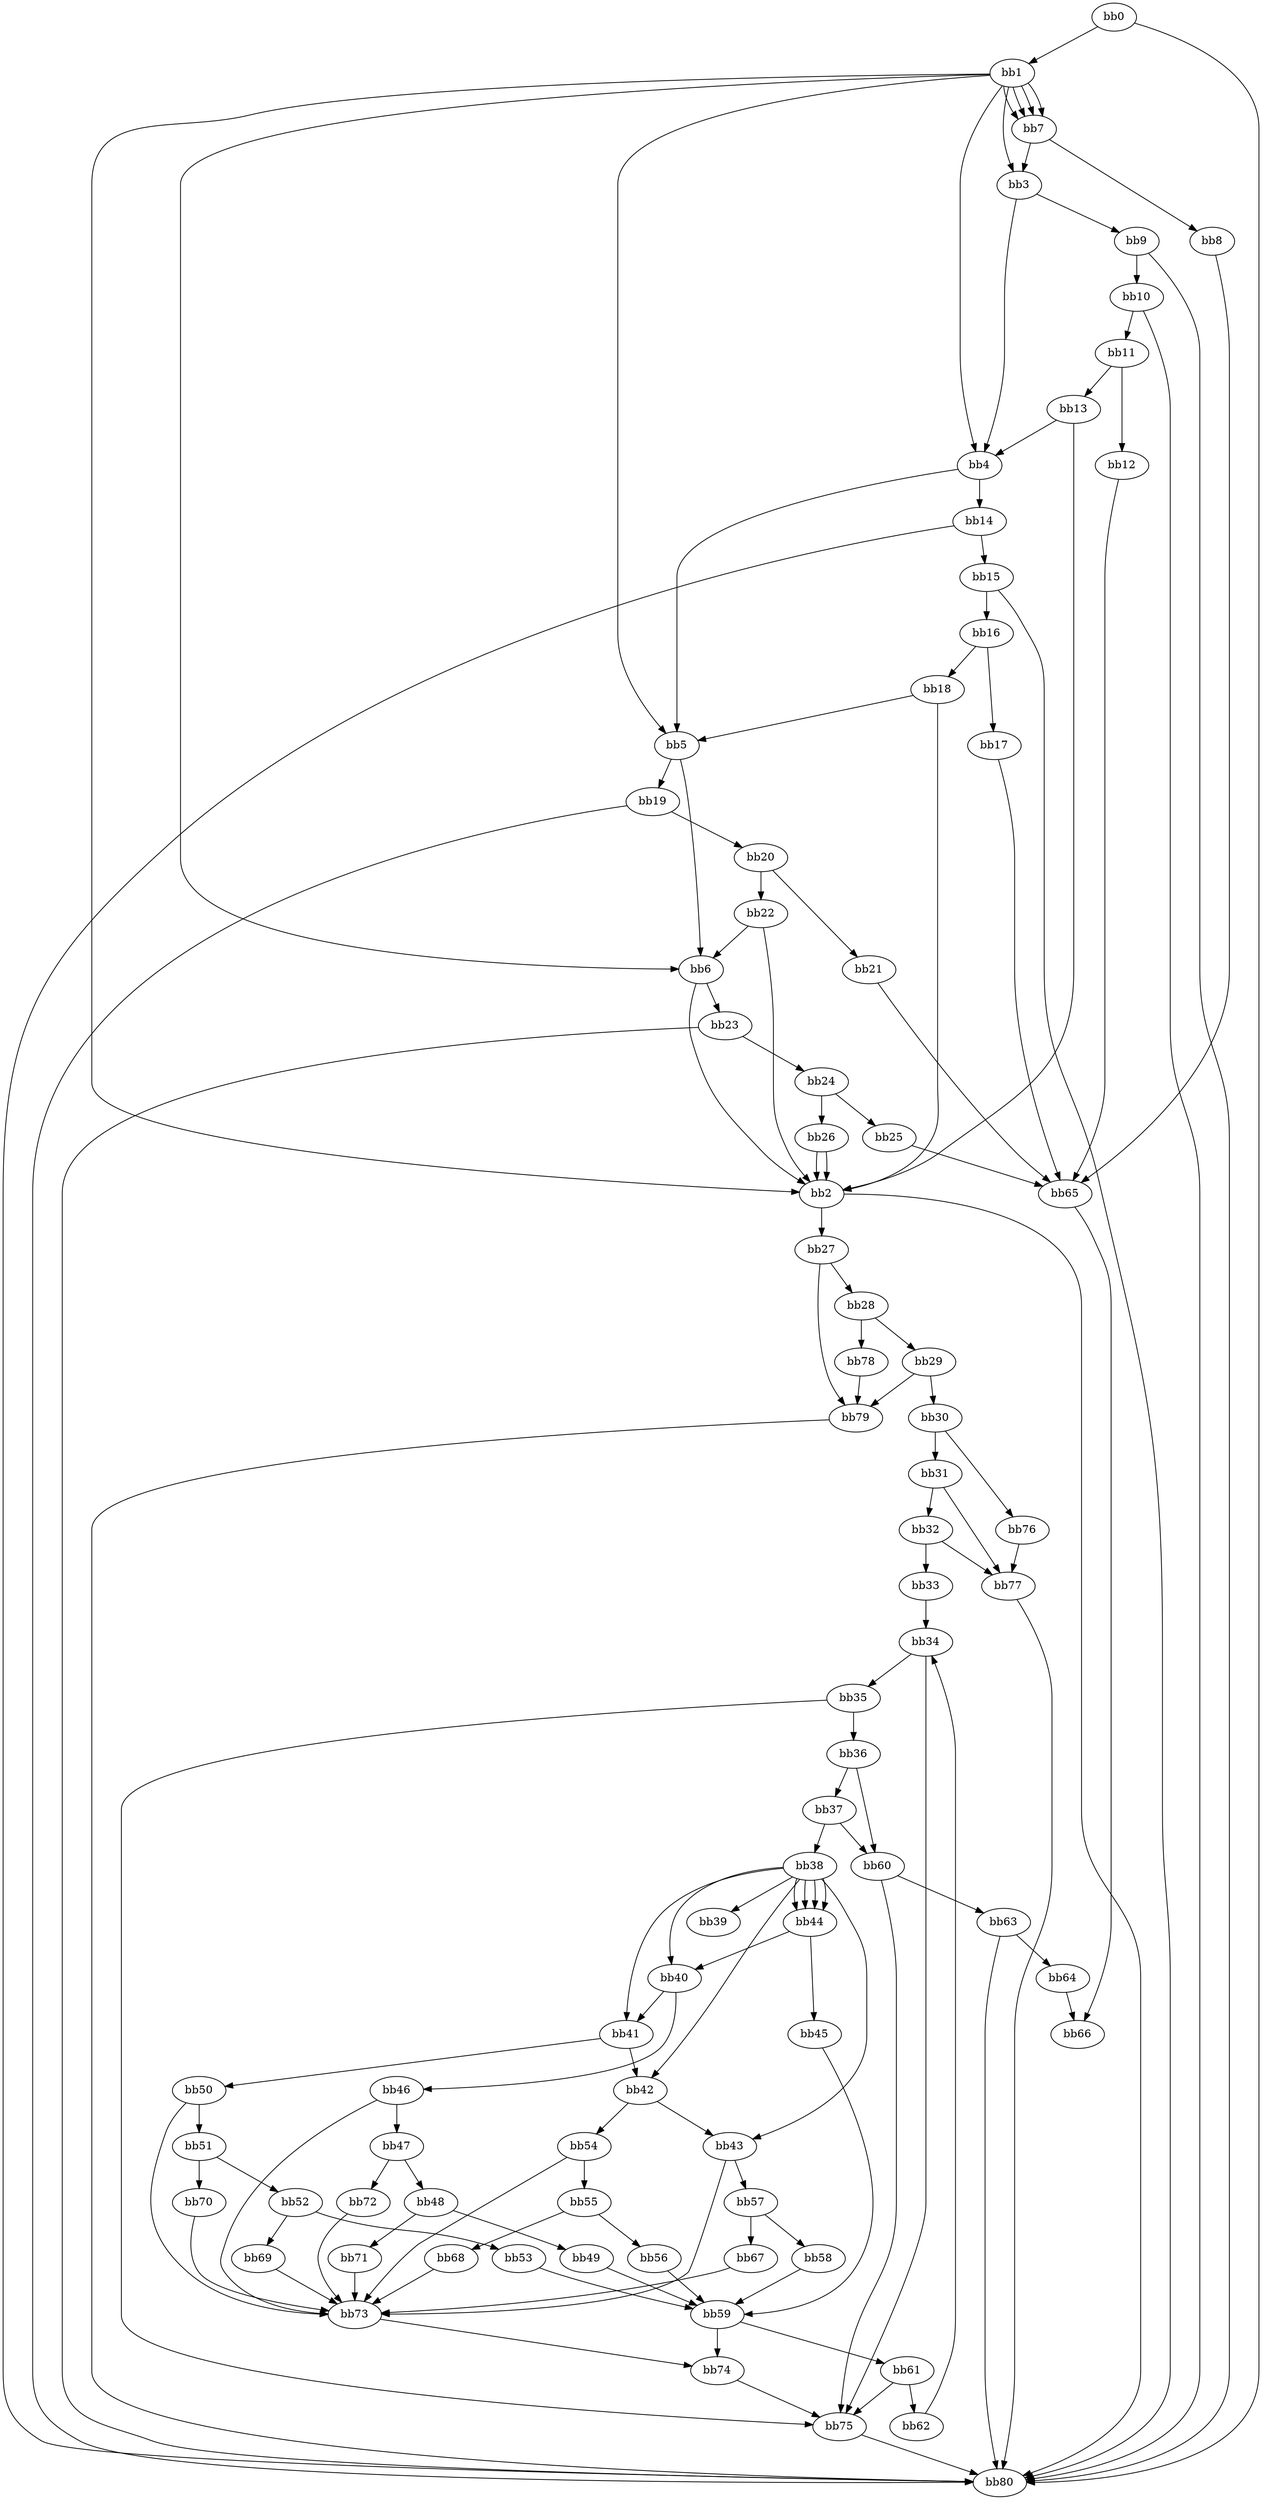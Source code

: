 digraph {
    0 [ label = "bb0\l" ]
    1 [ label = "bb1\l" ]
    2 [ label = "bb2\l" ]
    3 [ label = "bb3\l" ]
    4 [ label = "bb4\l" ]
    5 [ label = "bb5\l" ]
    6 [ label = "bb6\l" ]
    7 [ label = "bb7\l" ]
    8 [ label = "bb8\l" ]
    9 [ label = "bb9\l" ]
    10 [ label = "bb10\l" ]
    11 [ label = "bb11\l" ]
    12 [ label = "bb12\l" ]
    13 [ label = "bb13\l" ]
    14 [ label = "bb14\l" ]
    15 [ label = "bb15\l" ]
    16 [ label = "bb16\l" ]
    17 [ label = "bb17\l" ]
    18 [ label = "bb18\l" ]
    19 [ label = "bb19\l" ]
    20 [ label = "bb20\l" ]
    21 [ label = "bb21\l" ]
    22 [ label = "bb22\l" ]
    23 [ label = "bb23\l" ]
    24 [ label = "bb24\l" ]
    25 [ label = "bb25\l" ]
    26 [ label = "bb26\l" ]
    27 [ label = "bb27\l" ]
    28 [ label = "bb28\l" ]
    29 [ label = "bb29\l" ]
    30 [ label = "bb30\l" ]
    31 [ label = "bb31\l" ]
    32 [ label = "bb32\l" ]
    33 [ label = "bb33\l" ]
    34 [ label = "bb34\l" ]
    35 [ label = "bb35\l" ]
    36 [ label = "bb36\l" ]
    37 [ label = "bb37\l" ]
    38 [ label = "bb38\l" ]
    39 [ label = "bb39\l" ]
    40 [ label = "bb40\l" ]
    41 [ label = "bb41\l" ]
    42 [ label = "bb42\l" ]
    43 [ label = "bb43\l" ]
    44 [ label = "bb44\l" ]
    45 [ label = "bb45\l" ]
    46 [ label = "bb46\l" ]
    47 [ label = "bb47\l" ]
    48 [ label = "bb48\l" ]
    49 [ label = "bb49\l" ]
    50 [ label = "bb50\l" ]
    51 [ label = "bb51\l" ]
    52 [ label = "bb52\l" ]
    53 [ label = "bb53\l" ]
    54 [ label = "bb54\l" ]
    55 [ label = "bb55\l" ]
    56 [ label = "bb56\l" ]
    57 [ label = "bb57\l" ]
    58 [ label = "bb58\l" ]
    59 [ label = "bb59\l" ]
    60 [ label = "bb60\l" ]
    61 [ label = "bb61\l" ]
    62 [ label = "bb62\l" ]
    63 [ label = "bb63\l" ]
    64 [ label = "bb64\l" ]
    65 [ label = "bb65\l" ]
    66 [ label = "bb66\l" ]
    67 [ label = "bb67\l" ]
    68 [ label = "bb68\l" ]
    69 [ label = "bb69\l" ]
    70 [ label = "bb70\l" ]
    71 [ label = "bb71\l" ]
    72 [ label = "bb72\l" ]
    73 [ label = "bb73\l" ]
    74 [ label = "bb74\l" ]
    75 [ label = "bb75\l" ]
    76 [ label = "bb76\l" ]
    77 [ label = "bb77\l" ]
    78 [ label = "bb78\l" ]
    79 [ label = "bb79\l" ]
    80 [ label = "bb80\l" ]
    0 -> 1 [ ]
    0 -> 80 [ ]
    1 -> 2 [ ]
    1 -> 3 [ ]
    1 -> 4 [ ]
    1 -> 5 [ ]
    1 -> 6 [ ]
    1 -> 7 [ ]
    1 -> 7 [ ]
    1 -> 7 [ ]
    1 -> 7 [ ]
    2 -> 27 [ ]
    2 -> 80 [ ]
    3 -> 4 [ ]
    3 -> 9 [ ]
    4 -> 5 [ ]
    4 -> 14 [ ]
    5 -> 6 [ ]
    5 -> 19 [ ]
    6 -> 2 [ ]
    6 -> 23 [ ]
    7 -> 3 [ ]
    7 -> 8 [ ]
    8 -> 65 [ ]
    9 -> 10 [ ]
    9 -> 80 [ ]
    10 -> 11 [ ]
    10 -> 80 [ ]
    11 -> 12 [ ]
    11 -> 13 [ ]
    12 -> 65 [ ]
    13 -> 2 [ ]
    13 -> 4 [ ]
    14 -> 15 [ ]
    14 -> 80 [ ]
    15 -> 16 [ ]
    15 -> 80 [ ]
    16 -> 17 [ ]
    16 -> 18 [ ]
    17 -> 65 [ ]
    18 -> 2 [ ]
    18 -> 5 [ ]
    19 -> 20 [ ]
    19 -> 80 [ ]
    20 -> 21 [ ]
    20 -> 22 [ ]
    21 -> 65 [ ]
    22 -> 2 [ ]
    22 -> 6 [ ]
    23 -> 24 [ ]
    23 -> 80 [ ]
    24 -> 25 [ ]
    24 -> 26 [ ]
    25 -> 65 [ ]
    26 -> 2 [ ]
    26 -> 2 [ ]
    27 -> 28 [ ]
    27 -> 79 [ ]
    28 -> 29 [ ]
    28 -> 78 [ ]
    29 -> 30 [ ]
    29 -> 79 [ ]
    30 -> 31 [ ]
    30 -> 76 [ ]
    31 -> 32 [ ]
    31 -> 77 [ ]
    32 -> 33 [ ]
    32 -> 77 [ ]
    33 -> 34 [ ]
    34 -> 35 [ ]
    34 -> 75 [ ]
    35 -> 36 [ ]
    35 -> 75 [ ]
    36 -> 37 [ ]
    36 -> 60 [ ]
    37 -> 38 [ ]
    37 -> 60 [ ]
    38 -> 39 [ ]
    38 -> 40 [ ]
    38 -> 41 [ ]
    38 -> 42 [ ]
    38 -> 43 [ ]
    38 -> 44 [ ]
    38 -> 44 [ ]
    38 -> 44 [ ]
    38 -> 44 [ ]
    40 -> 41 [ ]
    40 -> 46 [ ]
    41 -> 42 [ ]
    41 -> 50 [ ]
    42 -> 43 [ ]
    42 -> 54 [ ]
    43 -> 57 [ ]
    43 -> 73 [ ]
    44 -> 40 [ ]
    44 -> 45 [ ]
    45 -> 59 [ ]
    46 -> 47 [ ]
    46 -> 73 [ ]
    47 -> 48 [ ]
    47 -> 72 [ ]
    48 -> 49 [ ]
    48 -> 71 [ ]
    49 -> 59 [ ]
    50 -> 51 [ ]
    50 -> 73 [ ]
    51 -> 52 [ ]
    51 -> 70 [ ]
    52 -> 53 [ ]
    52 -> 69 [ ]
    53 -> 59 [ ]
    54 -> 55 [ ]
    54 -> 73 [ ]
    55 -> 56 [ ]
    55 -> 68 [ ]
    56 -> 59 [ ]
    57 -> 58 [ ]
    57 -> 67 [ ]
    58 -> 59 [ ]
    59 -> 61 [ ]
    59 -> 74 [ ]
    60 -> 63 [ ]
    60 -> 75 [ ]
    61 -> 62 [ ]
    61 -> 75 [ ]
    62 -> 34 [ ]
    63 -> 64 [ ]
    63 -> 80 [ ]
    64 -> 66 [ ]
    65 -> 66 [ ]
    67 -> 73 [ ]
    68 -> 73 [ ]
    69 -> 73 [ ]
    70 -> 73 [ ]
    71 -> 73 [ ]
    72 -> 73 [ ]
    73 -> 74 [ ]
    74 -> 75 [ ]
    75 -> 80 [ ]
    76 -> 77 [ ]
    77 -> 80 [ ]
    78 -> 79 [ ]
    79 -> 80 [ ]
}

